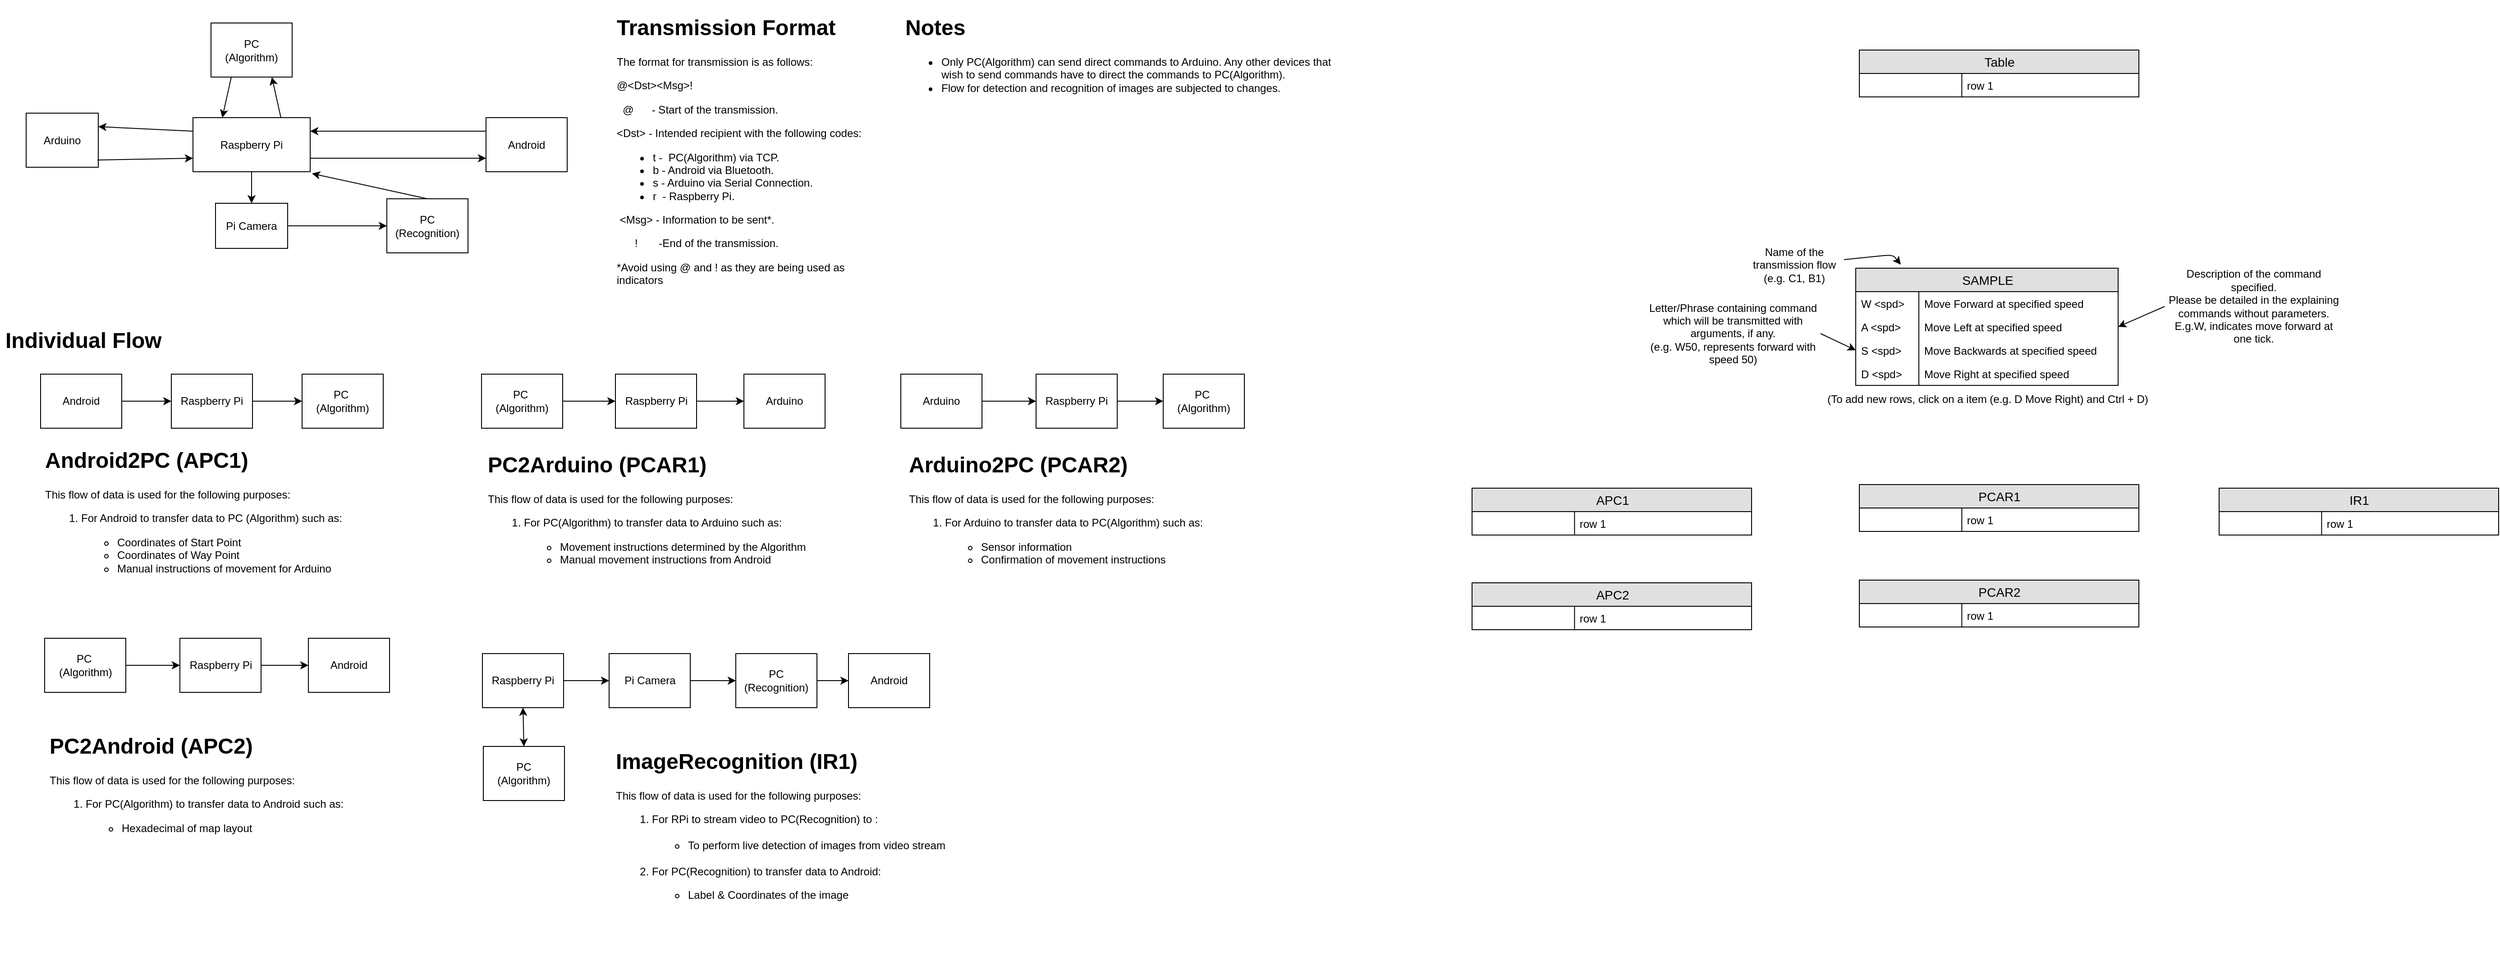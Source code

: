 <mxfile version="11.3.0" type="device" pages="1"><diagram id="peM1I8p8kuhGWQWEod2s" name="Page-1"><mxGraphModel dx="2176" dy="1136" grid="1" gridSize="10" guides="1" tooltips="1" connect="1" arrows="1" fold="1" page="1" pageScale="1" pageWidth="1654" pageHeight="1169" background="none" math="0" shadow="0"><root><mxCell id="0"/><mxCell id="1" parent="0"/><mxCell id="opl3yazunvusxnfqRy9E-2" value="Arduino" style="rounded=0;whiteSpace=wrap;html=1;" parent="1" vertex="1"><mxGeometry x="280" y="127.5" width="80" height="60" as="geometry"/></mxCell><mxCell id="opl3yazunvusxnfqRy9E-3" value="Raspberry Pi" style="rounded=0;whiteSpace=wrap;html=1;" parent="1" vertex="1"><mxGeometry x="465" y="132.5" width="130" height="60" as="geometry"/></mxCell><mxCell id="opl3yazunvusxnfqRy9E-4" value="PC &lt;br&gt;(Algorithm)" style="rounded=0;whiteSpace=wrap;html=1;" parent="1" vertex="1"><mxGeometry x="485" y="27.5" width="90" height="60" as="geometry"/></mxCell><mxCell id="opl3yazunvusxnfqRy9E-5" value="Android" style="rounded=0;whiteSpace=wrap;html=1;" parent="1" vertex="1"><mxGeometry x="790" y="132.5" width="90" height="60" as="geometry"/></mxCell><mxCell id="opl3yazunvusxnfqRy9E-6" value="Pi Camera" style="rounded=0;whiteSpace=wrap;html=1;" parent="1" vertex="1"><mxGeometry x="490" y="227.5" width="80" height="50" as="geometry"/></mxCell><mxCell id="opl3yazunvusxnfqRy9E-7" value="PC&lt;br&gt;(Recognition)" style="rounded=0;whiteSpace=wrap;html=1;" parent="1" vertex="1"><mxGeometry x="680" y="222.5" width="90" height="60" as="geometry"/></mxCell><mxCell id="opl3yazunvusxnfqRy9E-8" value="" style="endArrow=classic;html=1;exitX=0.5;exitY=1;exitDx=0;exitDy=0;entryX=0.5;entryY=0;entryDx=0;entryDy=0;" parent="1" source="opl3yazunvusxnfqRy9E-3" target="opl3yazunvusxnfqRy9E-6" edge="1"><mxGeometry width="50" height="50" relative="1" as="geometry"><mxPoint x="410" y="257.5" as="sourcePoint"/><mxPoint x="410" y="357.5" as="targetPoint"/></mxGeometry></mxCell><mxCell id="opl3yazunvusxnfqRy9E-9" value="" style="endArrow=classic;html=1;entryX=1;entryY=0.25;entryDx=0;entryDy=0;exitX=0;exitY=0.25;exitDx=0;exitDy=0;" parent="1" source="opl3yazunvusxnfqRy9E-5" target="opl3yazunvusxnfqRy9E-3" edge="1"><mxGeometry width="50" height="50" relative="1" as="geometry"><mxPoint x="565" y="187.5" as="sourcePoint"/><mxPoint x="565" y="257.5" as="targetPoint"/></mxGeometry></mxCell><mxCell id="opl3yazunvusxnfqRy9E-10" value="" style="endArrow=classic;html=1;exitX=1;exitY=0.75;exitDx=0;exitDy=0;entryX=0;entryY=0.75;entryDx=0;entryDy=0;" parent="1" source="opl3yazunvusxnfqRy9E-3" target="opl3yazunvusxnfqRy9E-5" edge="1"><mxGeometry width="50" height="50" relative="1" as="geometry"><mxPoint x="575" y="197.5" as="sourcePoint"/><mxPoint x="575" y="267.5" as="targetPoint"/></mxGeometry></mxCell><mxCell id="opl3yazunvusxnfqRy9E-11" value="" style="endArrow=classic;html=1;exitX=1;exitY=0.5;exitDx=0;exitDy=0;entryX=0;entryY=0.5;entryDx=0;entryDy=0;" parent="1" source="opl3yazunvusxnfqRy9E-6" target="opl3yazunvusxnfqRy9E-7" edge="1"><mxGeometry width="50" height="50" relative="1" as="geometry"><mxPoint x="585" y="207.5" as="sourcePoint"/><mxPoint x="585" y="277.5" as="targetPoint"/></mxGeometry></mxCell><mxCell id="opl3yazunvusxnfqRy9E-12" value="" style="endArrow=classic;html=1;exitX=0.5;exitY=0;exitDx=0;exitDy=0;entryX=1.015;entryY=1.033;entryDx=0;entryDy=0;entryPerimeter=0;" parent="1" source="opl3yazunvusxnfqRy9E-7" target="opl3yazunvusxnfqRy9E-3" edge="1"><mxGeometry width="50" height="50" relative="1" as="geometry"><mxPoint x="595" y="217.5" as="sourcePoint"/><mxPoint x="595" y="287.5" as="targetPoint"/></mxGeometry></mxCell><mxCell id="opl3yazunvusxnfqRy9E-13" value="" style="endArrow=classic;html=1;exitX=0.25;exitY=1;exitDx=0;exitDy=0;entryX=0.25;entryY=0;entryDx=0;entryDy=0;" parent="1" source="opl3yazunvusxnfqRy9E-4" target="opl3yazunvusxnfqRy9E-3" edge="1"><mxGeometry x="0.306" y="-32" width="50" height="50" relative="1" as="geometry"><mxPoint x="605" y="227.5" as="sourcePoint"/><mxPoint x="605" y="297.5" as="targetPoint"/><mxPoint as="offset"/></mxGeometry></mxCell><mxCell id="opl3yazunvusxnfqRy9E-14" value="" style="endArrow=classic;html=1;exitX=0.75;exitY=0;exitDx=0;exitDy=0;entryX=0.75;entryY=1;entryDx=0;entryDy=0;" parent="1" source="opl3yazunvusxnfqRy9E-3" target="opl3yazunvusxnfqRy9E-4" edge="1"><mxGeometry x="-0.306" y="-32" width="50" height="50" relative="1" as="geometry"><mxPoint x="615" y="237.5" as="sourcePoint"/><mxPoint x="615" y="307.5" as="targetPoint"/><mxPoint y="1" as="offset"/></mxGeometry></mxCell><mxCell id="opl3yazunvusxnfqRy9E-15" value="" style="endArrow=classic;html=1;exitX=0.988;exitY=0.867;exitDx=0;exitDy=0;entryX=0;entryY=0.75;entryDx=0;entryDy=0;exitPerimeter=0;" parent="1" source="opl3yazunvusxnfqRy9E-2" target="opl3yazunvusxnfqRy9E-3" edge="1"><mxGeometry width="50" height="50" relative="1" as="geometry"><mxPoint x="625" y="247.5" as="sourcePoint"/><mxPoint x="625" y="317.5" as="targetPoint"/></mxGeometry></mxCell><mxCell id="opl3yazunvusxnfqRy9E-16" value="" style="endArrow=classic;html=1;exitX=0;exitY=0.25;exitDx=0;exitDy=0;entryX=1;entryY=0.25;entryDx=0;entryDy=0;" parent="1" source="opl3yazunvusxnfqRy9E-3" target="opl3yazunvusxnfqRy9E-2" edge="1"><mxGeometry width="50" height="50" relative="1" as="geometry"><mxPoint x="635" y="257.5" as="sourcePoint"/><mxPoint x="635" y="327.5" as="targetPoint"/></mxGeometry></mxCell><mxCell id="opl3yazunvusxnfqRy9E-17" value="&lt;h1&gt;Transmission Format&lt;/h1&gt;&lt;p&gt;The format for transmission is as follows:&lt;/p&gt;&lt;p&gt;@&amp;lt;Dst&amp;gt;&amp;lt;Msg&amp;gt;!&lt;/p&gt;&lt;p&gt;&amp;nbsp; @&amp;nbsp; &amp;nbsp; &amp;nbsp; - Start of the transmission.&lt;/p&gt;&lt;p&gt;&amp;lt;Dst&amp;gt; - Intended recipient with the following codes:&lt;/p&gt;&lt;p&gt;&lt;/p&gt;&lt;ul&gt;&lt;li&gt;t -&amp;nbsp; PC(Algorithm) via TCP.&lt;/li&gt;&lt;li&gt;b - Android via Bluetooth.&lt;/li&gt;&lt;li&gt;s - Arduino via Serial Connection.&lt;/li&gt;&lt;li&gt;r&amp;nbsp; - Raspberry Pi.&lt;/li&gt;&lt;/ul&gt;&lt;p&gt;&lt;/p&gt;&lt;p&gt;&amp;nbsp;&amp;lt;Msg&amp;gt; - Information to be sent*.&lt;/p&gt;&lt;p&gt;&amp;nbsp; &amp;nbsp; &amp;nbsp; !&amp;nbsp; &amp;nbsp; &amp;nbsp; &amp;nbsp;-End of the transmission.&amp;nbsp;&amp;nbsp;&lt;/p&gt;&lt;p&gt;*Avoid using @ and ! as they are being used as indicators&lt;/p&gt;" style="text;html=1;strokeColor=none;fillColor=none;spacing=5;spacingTop=-20;whiteSpace=wrap;overflow=hidden;rounded=0;" parent="1" vertex="1"><mxGeometry x="930" y="12.5" width="300" height="305" as="geometry"/></mxCell><mxCell id="aHqKc1Bo--RM0WYGh2qI-30" value="(To add new rows, click on a item (e.g. D Move Right) and Ctrl + D)" style="text;html=1;resizable=0;autosize=1;align=center;verticalAlign=middle;points=[];fillColor=none;strokeColor=none;rounded=0;" vertex="1" parent="1"><mxGeometry x="2269.5" y="434.5" width="370" height="20" as="geometry"/></mxCell><mxCell id="aHqKc1Bo--RM0WYGh2qI-31" value="Name of the transmission flow&lt;br&gt;(e.g. C1, B1)" style="text;html=1;strokeColor=none;fillColor=none;align=center;verticalAlign=middle;whiteSpace=wrap;rounded=0;" vertex="1" parent="1"><mxGeometry x="2186" y="282.5" width="110" height="26" as="geometry"/></mxCell><mxCell id="aHqKc1Bo--RM0WYGh2qI-32" value="" style="endArrow=classic;html=1;" edge="1" parent="1" source="aHqKc1Bo--RM0WYGh2qI-31"><mxGeometry width="50" height="50" relative="1" as="geometry"><mxPoint x="2245" y="410.5" as="sourcePoint"/><mxPoint x="2359.026" y="295.5" as="targetPoint"/><Array as="points"><mxPoint x="2350" y="284.5"/></Array></mxGeometry></mxCell><mxCell id="aHqKc1Bo--RM0WYGh2qI-33" value="Letter/Phrase containing command which will be transmitted with arguments, if any.&lt;br&gt;(e.g. W50, represents forward with speed 50)" style="text;html=1;strokeColor=none;fillColor=none;align=center;verticalAlign=middle;whiteSpace=wrap;rounded=0;" vertex="1" parent="1"><mxGeometry x="2076" y="349.5" width="194" height="45" as="geometry"/></mxCell><mxCell id="aHqKc1Bo--RM0WYGh2qI-49" value="Table" style="swimlane;fontStyle=0;childLayout=stackLayout;horizontal=1;startSize=26;fillColor=#e0e0e0;horizontalStack=0;resizeParent=1;resizeParentMax=0;resizeLast=0;collapsible=1;marginBottom=0;swimlaneFillColor=#ffffff;align=center;fontSize=14;html=1;" vertex="1" parent="1"><mxGeometry x="2313" y="57.5" width="310" height="52" as="geometry"/></mxCell><mxCell id="aHqKc1Bo--RM0WYGh2qI-52" value="                         row 1" style="shape=partialRectangle;top=0;left=0;right=0;bottom=0;align=left;verticalAlign=top;fillColor=none;spacingLeft=34;spacingRight=4;overflow=hidden;rotatable=0;points=[[0,0.5],[1,0.5]];portConstraint=eastwest;dropTarget=0;fontSize=12;" vertex="1" parent="aHqKc1Bo--RM0WYGh2qI-49"><mxGeometry y="26" width="310" height="26" as="geometry"/></mxCell><mxCell id="aHqKc1Bo--RM0WYGh2qI-53" value=" " style="shape=partialRectangle;top=0;left=0;bottom=0;fillColor=none;align=left;verticalAlign=top;spacingLeft=4;spacingRight=4;overflow=hidden;rotatable=0;points=[];portConstraint=eastwest;part=1;fontSize=12;" vertex="1" connectable="0" parent="aHqKc1Bo--RM0WYGh2qI-52"><mxGeometry width="113.667" height="26" as="geometry"/></mxCell><mxCell id="aHqKc1Bo--RM0WYGh2qI-60" value="SAMPLE" style="swimlane;fontStyle=0;childLayout=stackLayout;horizontal=1;startSize=26;fillColor=#e0e0e0;horizontalStack=0;resizeParent=1;resizeParentMax=0;resizeLast=0;collapsible=1;marginBottom=0;swimlaneFillColor=#ffffff;align=center;fontSize=14;html=1;" vertex="1" parent="1"><mxGeometry x="2309" y="299.5" width="291" height="130" as="geometry"/></mxCell><mxCell id="aHqKc1Bo--RM0WYGh2qI-61" value="            Move Forward at specified speed" style="shape=partialRectangle;top=0;left=0;right=0;bottom=0;align=left;verticalAlign=top;fillColor=none;spacingLeft=34;spacingRight=4;overflow=hidden;rotatable=0;points=[[0,0.5],[1,0.5]];portConstraint=eastwest;dropTarget=0;fontSize=12;" vertex="1" parent="aHqKc1Bo--RM0WYGh2qI-60"><mxGeometry y="26" width="291" height="26" as="geometry"/></mxCell><mxCell id="aHqKc1Bo--RM0WYGh2qI-62" value="W &lt;spd&gt;" style="shape=partialRectangle;top=0;left=0;bottom=0;fillColor=none;align=left;verticalAlign=top;spacingLeft=4;spacingRight=4;overflow=hidden;rotatable=0;points=[];portConstraint=eastwest;part=1;fontSize=12;" vertex="1" connectable="0" parent="aHqKc1Bo--RM0WYGh2qI-61"><mxGeometry width="70" height="26" as="geometry"/></mxCell><mxCell id="aHqKc1Bo--RM0WYGh2qI-63" value="            Move Left at specified speed" style="shape=partialRectangle;top=0;left=0;right=0;bottom=0;align=left;verticalAlign=top;fillColor=none;spacingLeft=34;spacingRight=4;overflow=hidden;rotatable=0;points=[[0,0.5],[1,0.5]];portConstraint=eastwest;dropTarget=0;fontSize=12;" vertex="1" parent="aHqKc1Bo--RM0WYGh2qI-60"><mxGeometry y="52" width="291" height="26" as="geometry"/></mxCell><mxCell id="aHqKc1Bo--RM0WYGh2qI-64" value="A &lt;spd&gt;" style="shape=partialRectangle;top=0;left=0;bottom=0;fillColor=none;align=left;verticalAlign=top;spacingLeft=4;spacingRight=4;overflow=hidden;rotatable=0;points=[];portConstraint=eastwest;part=1;fontSize=12;" vertex="1" connectable="0" parent="aHqKc1Bo--RM0WYGh2qI-63"><mxGeometry width="70" height="26" as="geometry"/></mxCell><mxCell id="aHqKc1Bo--RM0WYGh2qI-65" value="            Move Backwards at specified speed" style="shape=partialRectangle;top=0;left=0;right=0;bottom=0;align=left;verticalAlign=top;fillColor=none;spacingLeft=34;spacingRight=4;overflow=hidden;rotatable=0;points=[[0,0.5],[1,0.5]];portConstraint=eastwest;dropTarget=0;fontSize=12;" vertex="1" parent="aHqKc1Bo--RM0WYGh2qI-60"><mxGeometry y="78" width="291" height="26" as="geometry"/></mxCell><mxCell id="aHqKc1Bo--RM0WYGh2qI-66" value="S &lt;spd&gt;" style="shape=partialRectangle;top=0;left=0;bottom=0;fillColor=none;align=left;verticalAlign=top;spacingLeft=4;spacingRight=4;overflow=hidden;rotatable=0;points=[];portConstraint=eastwest;part=1;fontSize=12;" vertex="1" connectable="0" parent="aHqKc1Bo--RM0WYGh2qI-65"><mxGeometry width="70" height="26" as="geometry"/></mxCell><mxCell id="aHqKc1Bo--RM0WYGh2qI-67" value="            Move Right at specified speed" style="shape=partialRectangle;top=0;left=0;right=0;bottom=0;align=left;verticalAlign=top;fillColor=none;spacingLeft=34;spacingRight=4;overflow=hidden;rotatable=0;points=[[0,0.5],[1,0.5]];portConstraint=eastwest;dropTarget=0;fontSize=12;" vertex="1" parent="aHqKc1Bo--RM0WYGh2qI-60"><mxGeometry y="104" width="291" height="26" as="geometry"/></mxCell><mxCell id="aHqKc1Bo--RM0WYGh2qI-68" value="D &lt;spd&gt;" style="shape=partialRectangle;top=0;left=0;bottom=0;fillColor=none;align=left;verticalAlign=top;spacingLeft=4;spacingRight=4;overflow=hidden;rotatable=0;points=[];portConstraint=eastwest;part=1;fontSize=12;" vertex="1" connectable="0" parent="aHqKc1Bo--RM0WYGh2qI-67"><mxGeometry width="70" height="26" as="geometry"/></mxCell><mxCell id="aHqKc1Bo--RM0WYGh2qI-69" value="" style="endArrow=classic;html=1;entryX=0;entryY=0.5;entryDx=0;entryDy=0;exitX=1;exitY=0.5;exitDx=0;exitDy=0;" edge="1" parent="1" source="aHqKc1Bo--RM0WYGh2qI-33" target="aHqKc1Bo--RM0WYGh2qI-65"><mxGeometry width="50" height="50" relative="1" as="geometry"><mxPoint x="1936" y="524.5" as="sourcePoint"/><mxPoint x="1986" y="474.5" as="targetPoint"/></mxGeometry></mxCell><mxCell id="aHqKc1Bo--RM0WYGh2qI-70" value="Description of the command specified. &lt;br&gt;Please be detailed in the explaining commands without parameters. E.g.W, indicates move forward at one tick." style="text;html=1;strokeColor=none;fillColor=none;align=center;verticalAlign=middle;whiteSpace=wrap;rounded=0;" vertex="1" parent="1"><mxGeometry x="2651.5" y="299.5" width="197" height="85" as="geometry"/></mxCell><mxCell id="aHqKc1Bo--RM0WYGh2qI-71" value="" style="endArrow=classic;html=1;entryX=1;entryY=0.5;entryDx=0;entryDy=0;exitX=0;exitY=0.5;exitDx=0;exitDy=0;" edge="1" parent="1" source="aHqKc1Bo--RM0WYGh2qI-70" target="aHqKc1Bo--RM0WYGh2qI-63"><mxGeometry width="50" height="50" relative="1" as="geometry"><mxPoint x="2686" y="534.5" as="sourcePoint"/><mxPoint x="2736" y="484.5" as="targetPoint"/></mxGeometry></mxCell><mxCell id="aHqKc1Bo--RM0WYGh2qI-98" value="APC2" style="swimlane;fontStyle=0;childLayout=stackLayout;horizontal=1;startSize=26;fillColor=#e0e0e0;horizontalStack=0;resizeParent=1;resizeParentMax=0;resizeLast=0;collapsible=1;marginBottom=0;swimlaneFillColor=#ffffff;align=center;fontSize=14;html=1;" vertex="1" parent="1"><mxGeometry x="1883.5" y="648.5" width="310" height="52" as="geometry"/></mxCell><mxCell id="aHqKc1Bo--RM0WYGh2qI-99" value="                         row 1" style="shape=partialRectangle;top=0;left=0;right=0;bottom=0;align=left;verticalAlign=top;fillColor=none;spacingLeft=34;spacingRight=4;overflow=hidden;rotatable=0;points=[[0,0.5],[1,0.5]];portConstraint=eastwest;dropTarget=0;fontSize=12;" vertex="1" parent="aHqKc1Bo--RM0WYGh2qI-98"><mxGeometry y="26" width="310" height="26" as="geometry"/></mxCell><mxCell id="aHqKc1Bo--RM0WYGh2qI-100" value=" " style="shape=partialRectangle;top=0;left=0;bottom=0;fillColor=none;align=left;verticalAlign=top;spacingLeft=4;spacingRight=4;overflow=hidden;rotatable=0;points=[];portConstraint=eastwest;part=1;fontSize=12;" vertex="1" connectable="0" parent="aHqKc1Bo--RM0WYGh2qI-99"><mxGeometry width="113.667" height="26" as="geometry"/></mxCell><mxCell id="aHqKc1Bo--RM0WYGh2qI-101" value="APC1" style="swimlane;fontStyle=0;childLayout=stackLayout;horizontal=1;startSize=26;fillColor=#e0e0e0;horizontalStack=0;resizeParent=1;resizeParentMax=0;resizeLast=0;collapsible=1;marginBottom=0;swimlaneFillColor=#ffffff;align=center;fontSize=14;html=1;" vertex="1" parent="1"><mxGeometry x="1883.5" y="543.5" width="310" height="52" as="geometry"/></mxCell><mxCell id="aHqKc1Bo--RM0WYGh2qI-102" value="                         row 1" style="shape=partialRectangle;top=0;left=0;right=0;bottom=0;align=left;verticalAlign=top;fillColor=none;spacingLeft=34;spacingRight=4;overflow=hidden;rotatable=0;points=[[0,0.5],[1,0.5]];portConstraint=eastwest;dropTarget=0;fontSize=12;" vertex="1" parent="aHqKc1Bo--RM0WYGh2qI-101"><mxGeometry y="26" width="310" height="26" as="geometry"/></mxCell><mxCell id="aHqKc1Bo--RM0WYGh2qI-103" value=" " style="shape=partialRectangle;top=0;left=0;bottom=0;fillColor=none;align=left;verticalAlign=top;spacingLeft=4;spacingRight=4;overflow=hidden;rotatable=0;points=[];portConstraint=eastwest;part=1;fontSize=12;" vertex="1" connectable="0" parent="aHqKc1Bo--RM0WYGh2qI-102"><mxGeometry width="113.667" height="26" as="geometry"/></mxCell><mxCell id="aHqKc1Bo--RM0WYGh2qI-109" value="IR1" style="swimlane;fontStyle=0;childLayout=stackLayout;horizontal=1;startSize=26;fillColor=#e0e0e0;horizontalStack=0;resizeParent=1;resizeParentMax=0;resizeLast=0;collapsible=1;marginBottom=0;swimlaneFillColor=#ffffff;align=center;fontSize=14;html=1;" vertex="1" parent="1"><mxGeometry x="2712" y="543.5" width="310" height="52" as="geometry"/></mxCell><mxCell id="aHqKc1Bo--RM0WYGh2qI-110" value="                         row 1" style="shape=partialRectangle;top=0;left=0;right=0;bottom=0;align=left;verticalAlign=top;fillColor=none;spacingLeft=34;spacingRight=4;overflow=hidden;rotatable=0;points=[[0,0.5],[1,0.5]];portConstraint=eastwest;dropTarget=0;fontSize=12;" vertex="1" parent="aHqKc1Bo--RM0WYGh2qI-109"><mxGeometry y="26" width="310" height="26" as="geometry"/></mxCell><mxCell id="aHqKc1Bo--RM0WYGh2qI-111" value=" " style="shape=partialRectangle;top=0;left=0;bottom=0;fillColor=none;align=left;verticalAlign=top;spacingLeft=4;spacingRight=4;overflow=hidden;rotatable=0;points=[];portConstraint=eastwest;part=1;fontSize=12;" vertex="1" connectable="0" parent="aHqKc1Bo--RM0WYGh2qI-110"><mxGeometry width="113.667" height="26" as="geometry"/></mxCell><mxCell id="aHqKc1Bo--RM0WYGh2qI-112" value="PCAR2" style="swimlane;fontStyle=0;childLayout=stackLayout;horizontal=1;startSize=26;fillColor=#e0e0e0;horizontalStack=0;resizeParent=1;resizeParentMax=0;resizeLast=0;collapsible=1;marginBottom=0;swimlaneFillColor=#ffffff;align=center;fontSize=14;html=1;" vertex="1" parent="1"><mxGeometry x="2313" y="645.5" width="310" height="52" as="geometry"/></mxCell><mxCell id="aHqKc1Bo--RM0WYGh2qI-113" value="                         row 1" style="shape=partialRectangle;top=0;left=0;right=0;bottom=0;align=left;verticalAlign=top;fillColor=none;spacingLeft=34;spacingRight=4;overflow=hidden;rotatable=0;points=[[0,0.5],[1,0.5]];portConstraint=eastwest;dropTarget=0;fontSize=12;" vertex="1" parent="aHqKc1Bo--RM0WYGh2qI-112"><mxGeometry y="26" width="310" height="26" as="geometry"/></mxCell><mxCell id="aHqKc1Bo--RM0WYGh2qI-114" value=" " style="shape=partialRectangle;top=0;left=0;bottom=0;fillColor=none;align=left;verticalAlign=top;spacingLeft=4;spacingRight=4;overflow=hidden;rotatable=0;points=[];portConstraint=eastwest;part=1;fontSize=12;" vertex="1" connectable="0" parent="aHqKc1Bo--RM0WYGh2qI-113"><mxGeometry width="113.667" height="26" as="geometry"/></mxCell><mxCell id="aHqKc1Bo--RM0WYGh2qI-115" value="PCAR1" style="swimlane;fontStyle=0;childLayout=stackLayout;horizontal=1;startSize=26;fillColor=#e0e0e0;horizontalStack=0;resizeParent=1;resizeParentMax=0;resizeLast=0;collapsible=1;marginBottom=0;swimlaneFillColor=#ffffff;align=center;fontSize=14;html=1;" vertex="1" parent="1"><mxGeometry x="2313" y="539.5" width="310" height="52" as="geometry"/></mxCell><mxCell id="aHqKc1Bo--RM0WYGh2qI-116" value="                         row 1" style="shape=partialRectangle;top=0;left=0;right=0;bottom=0;align=left;verticalAlign=top;fillColor=none;spacingLeft=34;spacingRight=4;overflow=hidden;rotatable=0;points=[[0,0.5],[1,0.5]];portConstraint=eastwest;dropTarget=0;fontSize=12;" vertex="1" parent="aHqKc1Bo--RM0WYGh2qI-115"><mxGeometry y="26" width="310" height="26" as="geometry"/></mxCell><mxCell id="aHqKc1Bo--RM0WYGh2qI-117" value=" " style="shape=partialRectangle;top=0;left=0;bottom=0;fillColor=none;align=left;verticalAlign=top;spacingLeft=4;spacingRight=4;overflow=hidden;rotatable=0;points=[];portConstraint=eastwest;part=1;fontSize=12;" vertex="1" connectable="0" parent="aHqKc1Bo--RM0WYGh2qI-116"><mxGeometry width="113.667" height="26" as="geometry"/></mxCell><mxCell id="aHqKc1Bo--RM0WYGh2qI-125" value="&lt;h1&gt;Notes&lt;/h1&gt;&lt;p&gt;&lt;/p&gt;&lt;ul&gt;&lt;li&gt;Only PC(Algorithm) can send direct commands to Arduino. Any other devices that wish to send commands have to direct the commands to PC(Algorithm).&lt;/li&gt;&lt;li&gt;Flow for detection and recognition of images are subjected to changes.&lt;/li&gt;&lt;/ul&gt;&lt;p&gt;&lt;/p&gt;" style="text;html=1;strokeColor=none;fillColor=none;spacing=5;spacingTop=-20;whiteSpace=wrap;overflow=hidden;rounded=0;" vertex="1" parent="1"><mxGeometry x="1250" y="12.5" width="482" height="120" as="geometry"/></mxCell><mxCell id="aHqKc1Bo--RM0WYGh2qI-133" value="" style="edgeStyle=orthogonalEdgeStyle;rounded=0;orthogonalLoop=1;jettySize=auto;html=1;" edge="1" parent="1" source="aHqKc1Bo--RM0WYGh2qI-131" target="aHqKc1Bo--RM0WYGh2qI-132"><mxGeometry relative="1" as="geometry"/></mxCell><mxCell id="aHqKc1Bo--RM0WYGh2qI-131" value="Android" style="rounded=0;whiteSpace=wrap;html=1;" vertex="1" parent="1"><mxGeometry x="296" y="417" width="90" height="60" as="geometry"/></mxCell><mxCell id="aHqKc1Bo--RM0WYGh2qI-135" value="" style="edgeStyle=orthogonalEdgeStyle;rounded=0;orthogonalLoop=1;jettySize=auto;html=1;" edge="1" parent="1" source="aHqKc1Bo--RM0WYGh2qI-132" target="aHqKc1Bo--RM0WYGh2qI-134"><mxGeometry relative="1" as="geometry"/></mxCell><mxCell id="aHqKc1Bo--RM0WYGh2qI-132" value="Raspberry Pi" style="rounded=0;whiteSpace=wrap;html=1;" vertex="1" parent="1"><mxGeometry x="441" y="417" width="90" height="60" as="geometry"/></mxCell><mxCell id="aHqKc1Bo--RM0WYGh2qI-134" value="PC&amp;nbsp;&lt;br&gt;(Algorithm)" style="rounded=0;whiteSpace=wrap;html=1;" vertex="1" parent="1"><mxGeometry x="586" y="417" width="90" height="60" as="geometry"/></mxCell><mxCell id="aHqKc1Bo--RM0WYGh2qI-138" value="" style="edgeStyle=orthogonalEdgeStyle;rounded=0;orthogonalLoop=1;jettySize=auto;html=1;" edge="1" parent="1" source="aHqKc1Bo--RM0WYGh2qI-136" target="aHqKc1Bo--RM0WYGh2qI-137"><mxGeometry relative="1" as="geometry"/></mxCell><mxCell id="aHqKc1Bo--RM0WYGh2qI-136" value="PC&amp;nbsp;&lt;br&gt;(Algorithm)" style="rounded=0;whiteSpace=wrap;html=1;" vertex="1" parent="1"><mxGeometry x="785" y="417" width="90" height="60" as="geometry"/></mxCell><mxCell id="aHqKc1Bo--RM0WYGh2qI-140" value="" style="edgeStyle=orthogonalEdgeStyle;rounded=0;orthogonalLoop=1;jettySize=auto;html=1;" edge="1" parent="1" source="aHqKc1Bo--RM0WYGh2qI-137" target="aHqKc1Bo--RM0WYGh2qI-139"><mxGeometry relative="1" as="geometry"/></mxCell><mxCell id="aHqKc1Bo--RM0WYGh2qI-137" value="Raspberry Pi" style="rounded=0;whiteSpace=wrap;html=1;" vertex="1" parent="1"><mxGeometry x="933.5" y="417" width="90" height="60" as="geometry"/></mxCell><mxCell id="aHqKc1Bo--RM0WYGh2qI-139" value="Arduino" style="rounded=0;whiteSpace=wrap;html=1;" vertex="1" parent="1"><mxGeometry x="1076" y="417" width="90" height="60" as="geometry"/></mxCell><mxCell id="aHqKc1Bo--RM0WYGh2qI-146" value="" style="edgeStyle=orthogonalEdgeStyle;rounded=0;orthogonalLoop=1;jettySize=auto;html=1;" edge="1" parent="1" source="aHqKc1Bo--RM0WYGh2qI-144" target="aHqKc1Bo--RM0WYGh2qI-145"><mxGeometry relative="1" as="geometry"/></mxCell><mxCell id="aHqKc1Bo--RM0WYGh2qI-144" value="Raspberry Pi" style="rounded=0;whiteSpace=wrap;html=1;" vertex="1" parent="1"><mxGeometry x="786" y="727" width="90" height="60" as="geometry"/></mxCell><mxCell id="aHqKc1Bo--RM0WYGh2qI-172" value="PC&lt;br&gt;(Algorithm)" style="rounded=0;whiteSpace=wrap;html=1;" vertex="1" parent="1"><mxGeometry x="787" y="830" width="90" height="60" as="geometry"/></mxCell><mxCell id="aHqKc1Bo--RM0WYGh2qI-148" value="" style="edgeStyle=orthogonalEdgeStyle;rounded=0;orthogonalLoop=1;jettySize=auto;html=1;" edge="1" parent="1" source="aHqKc1Bo--RM0WYGh2qI-145" target="aHqKc1Bo--RM0WYGh2qI-147"><mxGeometry relative="1" as="geometry"/></mxCell><mxCell id="aHqKc1Bo--RM0WYGh2qI-145" value="Pi Camera" style="rounded=0;whiteSpace=wrap;html=1;" vertex="1" parent="1"><mxGeometry x="926.5" y="727" width="90" height="60" as="geometry"/></mxCell><mxCell id="aHqKc1Bo--RM0WYGh2qI-150" value="" style="edgeStyle=orthogonalEdgeStyle;rounded=0;orthogonalLoop=1;jettySize=auto;html=1;" edge="1" parent="1" source="aHqKc1Bo--RM0WYGh2qI-147" target="aHqKc1Bo--RM0WYGh2qI-149"><mxGeometry relative="1" as="geometry"/></mxCell><mxCell id="aHqKc1Bo--RM0WYGh2qI-147" value="PC&lt;br&gt;(Recognition)" style="rounded=0;whiteSpace=wrap;html=1;" vertex="1" parent="1"><mxGeometry x="1067" y="727" width="90" height="60" as="geometry"/></mxCell><mxCell id="aHqKc1Bo--RM0WYGh2qI-149" value="Android" style="rounded=0;whiteSpace=wrap;html=1;" vertex="1" parent="1"><mxGeometry x="1192" y="727" width="90" height="60" as="geometry"/></mxCell><mxCell id="aHqKc1Bo--RM0WYGh2qI-155" value="" style="edgeStyle=orthogonalEdgeStyle;rounded=0;orthogonalLoop=1;jettySize=auto;html=1;" edge="1" parent="1" source="aHqKc1Bo--RM0WYGh2qI-153" target="aHqKc1Bo--RM0WYGh2qI-154"><mxGeometry relative="1" as="geometry"/></mxCell><mxCell id="aHqKc1Bo--RM0WYGh2qI-153" value="Arduino" style="rounded=0;whiteSpace=wrap;html=1;" vertex="1" parent="1"><mxGeometry x="1250" y="417" width="90" height="60" as="geometry"/></mxCell><mxCell id="aHqKc1Bo--RM0WYGh2qI-157" value="" style="edgeStyle=orthogonalEdgeStyle;rounded=0;orthogonalLoop=1;jettySize=auto;html=1;" edge="1" parent="1" source="aHqKc1Bo--RM0WYGh2qI-154" target="aHqKc1Bo--RM0WYGh2qI-156"><mxGeometry relative="1" as="geometry"/></mxCell><mxCell id="aHqKc1Bo--RM0WYGh2qI-154" value="Raspberry Pi" style="rounded=0;whiteSpace=wrap;html=1;" vertex="1" parent="1"><mxGeometry x="1400" y="417" width="90" height="60" as="geometry"/></mxCell><mxCell id="aHqKc1Bo--RM0WYGh2qI-156" value="PC&amp;nbsp;&lt;br&gt;(Algorithm)" style="rounded=0;whiteSpace=wrap;html=1;" vertex="1" parent="1"><mxGeometry x="1541" y="417" width="90" height="60" as="geometry"/></mxCell><mxCell id="aHqKc1Bo--RM0WYGh2qI-160" value="" style="edgeStyle=orthogonalEdgeStyle;rounded=0;orthogonalLoop=1;jettySize=auto;html=1;" edge="1" parent="1" source="aHqKc1Bo--RM0WYGh2qI-158" target="aHqKc1Bo--RM0WYGh2qI-159"><mxGeometry relative="1" as="geometry"/></mxCell><mxCell id="aHqKc1Bo--RM0WYGh2qI-158" value="PC&amp;nbsp;&lt;br&gt;(Algorithm)" style="rounded=0;whiteSpace=wrap;html=1;" vertex="1" parent="1"><mxGeometry x="300.5" y="710" width="90" height="60" as="geometry"/></mxCell><mxCell id="aHqKc1Bo--RM0WYGh2qI-162" value="" style="edgeStyle=orthogonalEdgeStyle;rounded=0;orthogonalLoop=1;jettySize=auto;html=1;" edge="1" parent="1" source="aHqKc1Bo--RM0WYGh2qI-159" target="aHqKc1Bo--RM0WYGh2qI-161"><mxGeometry relative="1" as="geometry"/></mxCell><mxCell id="aHqKc1Bo--RM0WYGh2qI-159" value="Raspberry Pi" style="rounded=0;whiteSpace=wrap;html=1;" vertex="1" parent="1"><mxGeometry x="450.5" y="710" width="90" height="60" as="geometry"/></mxCell><mxCell id="aHqKc1Bo--RM0WYGh2qI-161" value="Android" style="rounded=0;whiteSpace=wrap;html=1;" vertex="1" parent="1"><mxGeometry x="593" y="710" width="90" height="60" as="geometry"/></mxCell><mxCell id="aHqKc1Bo--RM0WYGh2qI-165" value="&lt;h1&gt;Individual Flow&lt;/h1&gt;" style="text;html=1;strokeColor=none;fillColor=none;spacing=5;spacingTop=-20;whiteSpace=wrap;overflow=hidden;rounded=0;" vertex="1" parent="1"><mxGeometry x="251.5" y="360" width="370" height="57" as="geometry"/></mxCell><mxCell id="aHqKc1Bo--RM0WYGh2qI-167" value="&lt;p style=&quot;line-height: 120%&quot;&gt;&lt;/p&gt;&lt;h1&gt;Android2PC (APC1)&lt;/h1&gt;&lt;p&gt;This flow of data is used for the following purposes:&lt;/p&gt;&lt;p&gt;&lt;/p&gt;&lt;ol&gt;&lt;li&gt;For Android to transfer data to PC (Algorithm) such as:&lt;/li&gt;&lt;/ol&gt;&lt;ul&gt;&lt;ul&gt;&lt;li&gt;Coordinates of Start Point&lt;/li&gt;&lt;li&gt;Coordinates of Way Point&lt;/li&gt;&lt;li&gt;Manual instructions of movement for Arduino&lt;/li&gt;&lt;/ul&gt;&lt;/ul&gt;&lt;p&gt;&lt;/p&gt;&lt;p&gt;&lt;/p&gt;" style="text;html=1;strokeColor=none;fillColor=none;spacing=5;spacingTop=-20;whiteSpace=wrap;overflow=hidden;rounded=0;" vertex="1" parent="1"><mxGeometry x="296" y="492.5" width="383" height="170" as="geometry"/></mxCell><mxCell id="aHqKc1Bo--RM0WYGh2qI-168" value="&lt;p style=&quot;line-height: 120%&quot;&gt;&lt;/p&gt;&lt;h1&gt;PC2Arduino (PCAR1)&lt;/h1&gt;&lt;p&gt;This flow of data is used for the following purposes:&lt;/p&gt;&lt;p&gt;&lt;/p&gt;&lt;ol&gt;&lt;li&gt;For PC(Algorithm) to transfer data to Arduino such as:&lt;/li&gt;&lt;/ol&gt;&lt;ul&gt;&lt;ul&gt;&lt;li&gt;Movement instructions determined by the Algorithm&lt;/li&gt;&lt;li&gt;Manual movement instructions from Android&lt;/li&gt;&lt;/ul&gt;&lt;/ul&gt;&lt;p&gt;&lt;/p&gt;&lt;p&gt;&lt;/p&gt;" style="text;html=1;strokeColor=none;fillColor=none;spacing=5;spacingTop=-20;whiteSpace=wrap;overflow=hidden;rounded=0;" vertex="1" parent="1"><mxGeometry x="787" y="498" width="383" height="170" as="geometry"/></mxCell><mxCell id="aHqKc1Bo--RM0WYGh2qI-169" value="&lt;p style=&quot;line-height: 120%&quot;&gt;&lt;/p&gt;&lt;h1&gt;Arduino2PC (PCAR2)&lt;/h1&gt;&lt;p&gt;This flow of data is used for the following purposes:&lt;/p&gt;&lt;p&gt;&lt;/p&gt;&lt;ol&gt;&lt;li&gt;For Arduino to transfer data to PC(Algorithm)&amp;nbsp;such as:&lt;/li&gt;&lt;/ol&gt;&lt;ul&gt;&lt;ul&gt;&lt;li&gt;Sensor information&lt;/li&gt;&lt;li&gt;Confirmation of movement instructions&lt;/li&gt;&lt;/ul&gt;&lt;/ul&gt;&lt;p&gt;&lt;/p&gt;&lt;p&gt;&lt;/p&gt;" style="text;html=1;strokeColor=none;fillColor=none;spacing=5;spacingTop=-20;whiteSpace=wrap;overflow=hidden;rounded=0;" vertex="1" parent="1"><mxGeometry x="1253.5" y="498" width="383" height="170" as="geometry"/></mxCell><mxCell id="aHqKc1Bo--RM0WYGh2qI-170" value="&lt;p style=&quot;line-height: 120%&quot;&gt;&lt;/p&gt;&lt;h1&gt;PC2Android (APC2)&lt;/h1&gt;&lt;p&gt;This flow of data is used for the following purposes:&lt;/p&gt;&lt;p&gt;&lt;/p&gt;&lt;ol&gt;&lt;li&gt;For PC(Algorithm) to transfer data to Android such as:&lt;/li&gt;&lt;/ol&gt;&lt;ul&gt;&lt;ul&gt;&lt;li&gt;Hexadecimal of map layout&lt;/li&gt;&lt;/ul&gt;&lt;/ul&gt;&lt;p&gt;&lt;/p&gt;&lt;p&gt;&lt;/p&gt;" style="text;html=1;strokeColor=none;fillColor=none;spacing=5;spacingTop=-20;whiteSpace=wrap;overflow=hidden;rounded=0;" vertex="1" parent="1"><mxGeometry x="300.5" y="810" width="383" height="170" as="geometry"/></mxCell><mxCell id="aHqKc1Bo--RM0WYGh2qI-171" value="&lt;p style=&quot;line-height: 120%&quot;&gt;&lt;/p&gt;&lt;h1&gt;ImageRecognition (IR1)&lt;/h1&gt;&lt;p&gt;This flow of data is used for the following purposes:&lt;/p&gt;&lt;p&gt;&lt;/p&gt;&lt;ol&gt;&lt;li&gt;For RPi to stream video to PC(Recognition) to :&lt;/li&gt;&lt;ul&gt;&lt;br&gt;    &lt;li&gt;To perform live detection of images from video stream&lt;/li&gt;&lt;/ul&gt;&lt;br&gt;    &lt;li&gt;For PC(Recognition) to transfer data to Android:&lt;/li&gt;&lt;/ol&gt;&lt;ul&gt;&lt;ul&gt;&lt;li&gt;Label &amp;amp; Coordinates of the image&lt;/li&gt;&lt;/ul&gt;&lt;/ul&gt;&lt;p&gt;&lt;/p&gt;&lt;p&gt;&lt;/p&gt;" style="text;html=1;strokeColor=none;fillColor=none;spacing=5;spacingTop=-20;whiteSpace=wrap;overflow=hidden;rounded=0;" vertex="1" parent="1"><mxGeometry x="929" y="827" width="383" height="240" as="geometry"/></mxCell><mxCell id="aHqKc1Bo--RM0WYGh2qI-174" value="" style="endArrow=classic;startArrow=classic;html=1;entryX=0.5;entryY=1;entryDx=0;entryDy=0;exitX=0.5;exitY=0;exitDx=0;exitDy=0;" edge="1" parent="1" source="aHqKc1Bo--RM0WYGh2qI-172" target="aHqKc1Bo--RM0WYGh2qI-144"><mxGeometry width="50" height="50" relative="1" as="geometry"><mxPoint x="637.5" y="1019.5" as="sourcePoint"/><mxPoint x="687.5" y="969.5" as="targetPoint"/></mxGeometry></mxCell></root></mxGraphModel></diagram></mxfile>